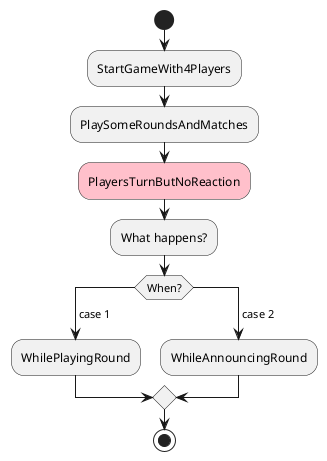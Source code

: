 @startuml
'https://plantuml.com/activity-diagram-beta

start
:StartGameWith4Players;
:PlaySomeRoundsAndMatches;
#Pink:PlayersTurnButNoReaction;
:What happens?;
switch (When?)
case ( case 1 )
    :WhilePlayingRound;
case ( case 2 )
    :WhileAnnouncingRound;
endswitch


stop

@enduml
